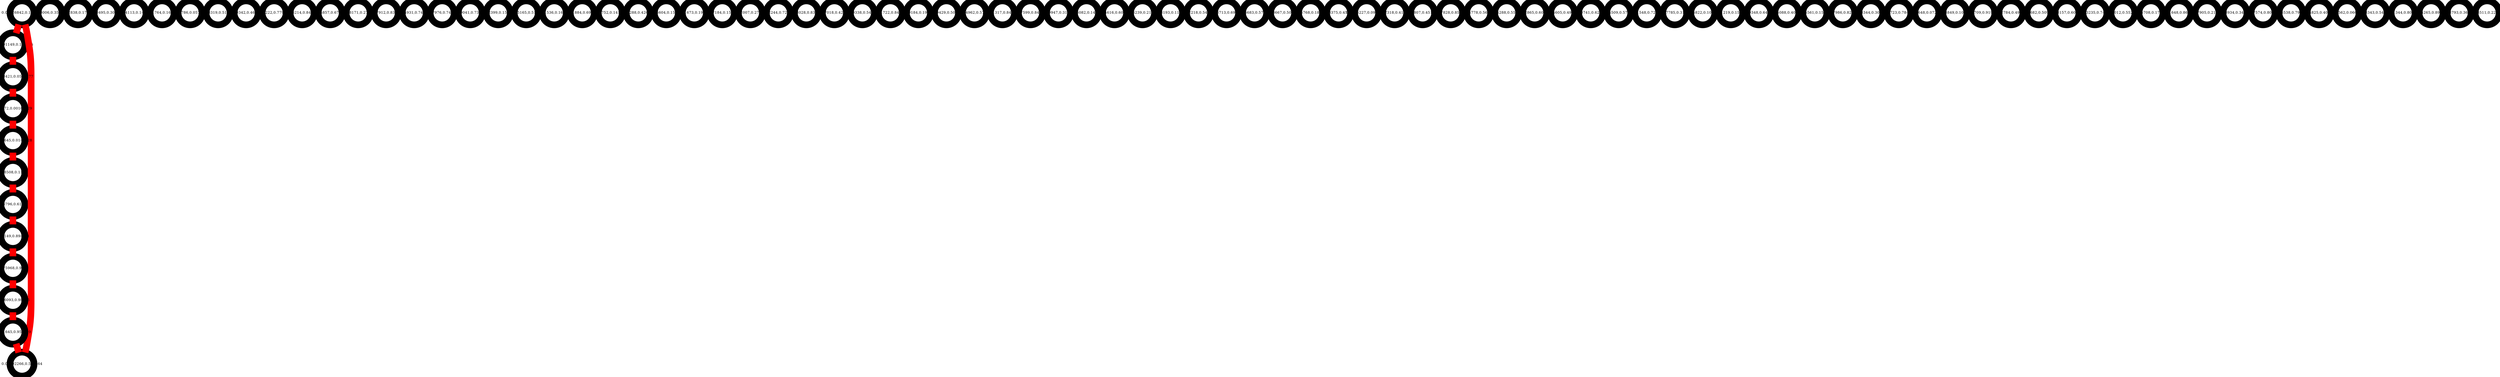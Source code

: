 graph G {
node [shape=circle; fixedsize=true; penwidth=30; height=1.5; fontsize=16; style="bold"];
edge [color=red; fontsize=16; penwidth=30; style="bold"];
"0.00126842,0.193323" [pos="0,19!"];
"0.585006,0.350308" [pos="58,35!"];
"0.822838,0.174129" [pos="82,17!"];
"0.710495,0.303986" [pos="71,30!"];
"0.0914113,0.147313" [pos="9,14!"];
"0.988508,0.11908" [pos="98,11!"];
"0.00892266,0.531664" [pos="0,53!"];
"0.601764,0.166249" [pos="60,16!"];
"0.450786,0.0570559" [pos="45,5!"];
"0.783319,0.519876" [pos="78,51!"];
"0.875968,0.9559" [pos="87,95!"];
"0.539342,0.462074" [pos="53,46!"];
"0.86222,0.779658" [pos="86,77!"];
"0.996796,0.611493" [pos="99,61!"];
"0.266214,0.840119" [pos="26,84!"];
"0.375857,0.677187" [pos="37,67!"];
"0.0088171,0.275887" [pos="0,27!"];
"0.587912,0.837608" [pos="58,83!"];
"0.484931,0.743728" [pos="48,74!"];
"0.457976,0.744419" [pos="45,74!"];
"0.599041,0.735004" [pos="59,73!"];
"0.572399,0.151557" [pos="57,15!"];
"0.425165,0.51712" [pos="42,51!"];
"0.751536,0.168996" [pos="75,16!"];
"0.491884,0.699753" [pos="49,69!"];
"0.14752,0.141599" [pos="14,14!"];
"0.69288,0.426546" [pos="69,42!"];
"0.966604,0.153256" [pos="96,15!"];
"0.821673,0.191351" [pos="82,19!"];
"0.817184,0.155563" [pos="81,15!"];
"0.732007,0.279589" [pos="73,27!"];
"0.682244,0.721908" [pos="68,72!"];
"0.123028,0.834657" [pos="12,83!"];
"0.517018,0.426212" [pos="51,42!"];
"0.949338,0.549541" [pos="94,54!"];
"0.471722,0.846964" [pos="47,84!"];
"0.456093,0.98295" [pos="45,98!"];
"0.739184,0.196007" [pos="73,19!"];
"0.839429,0.500912" [pos="83,50!"];
"0.0274962,0.572572" [pos="2,57!"];
"0.531317,0.843037" [pos="53,84!"];
"0.657599,0.842136" [pos="65,84!"];
"0.109947,0.314085" [pos="10,31!"];
"0.286082,0.140281" [pos="28,14!"];
"0.834616,0.600243" [pos="83,60!"];
"0.25272,0.00161929" [pos="25,0!"];
"0.806239,0.210575" [pos="80,21!"];
"0.553193,0.113783" [pos="55,11!"];
"0.752218,0.543429" [pos="75,54!"];
"0.436713,0.696206" [pos="43,69!"];
"0.436683,0.577867" [pos="43,57!"];
"0.628667,0.504149" [pos="62,50!"];
"0.695768,0.189952" [pos="69,18!"];
"0.178375,0.457458" [pos="17,45!"];
"0.0975227,0.0944042" [pos="9,9!"];
"0.93149,0.894601" [pos="93,89!"];
"0.227318,0.410712" [pos="22,41!"];
"0.62807,0.451613" [pos="62,45!"];
"0.597828,0.854792" [pos="59,85!"];
"0.624778,0.565746" [pos="62,56!"];
"0.184288,0.555142" [pos="18,55!"];
"0.242865,0.604727" [pos="24,60!"];
"0.584605,0.494448" [pos="58,49!"];
"0.740741,0.620382" [pos="74,62!"];
"0.804509,0.576046" [pos="80,57!"];
"0.911548,0.727662" [pos="91,72!"];
"0.667785,0.31502" [pos="66,31!"];
"0.305822,0.108578" [pos="30,10!"];
"0.851219,0.154887" [pos="85,15!"];
"0.079348,0.640986" [pos="7,64!"];
"0.545088,0.408975" [pos="54,40!"];
"0.465561,0.152659" [pos="46,15!"];
"0.737986,0.826689" [pos="73,82!"];
"0.873344,0.300078" [pos="87,30!"];
"0.12723,0.784959" [pos="12,78!"];
"0.609648,0.0722923" [pos="60,7!"];
"0.653849,0.104813" [pos="65,10!"];
"0.22709,0.919969" [pos="22,91!"];
"0.662784,0.492535" [pos="66,49!"];
"0.49682,0.509259" [pos="49,50!"];
"0.688157,0.606274" [pos="68,60!"];
"0.00591149,0.100635" [pos="0,10!"];
"0.863235,0.74733" [pos="86,74!"];
"0.38012,0.552806" [pos="38,55!"];
"0.955708,0.176586" [pos="95,17!"];
"0.131645,0.951709" [pos="13,95!"];
"0.0278421,0.0559277" [pos="2,5!"];
"0.131648,0.864307" [pos="13,86!"];
"0.721645,0.0146828" [pos="72,1!"];
"0.707905,0.217562" [pos="70,21!"];
"0.168934,0.340983" [pos="16,34!"];
"0.367574,0.802393" [pos="36,80!"];
"0.526538,0.798184" [pos="52,79!"];
"0.144825,0.402413" [pos="14,40!"];
"0.136562,0.0661752" [pos="13,6!"];
"0.573343,0.548042" [pos="57,54!"];
"0.311344,0.808018" [pos="31,80!"];
"0.284265,0.895227" [pos="28,89!"];
"0.743793,0.361141" [pos="74,36!"];
"0.228511,0.229439" [pos="22,22!"];
"0.25272,0.00161929" -- "0.721645,0.0146828";
"0.721645,0.0146828" -- "0.988508,0.11908";
"0.988508,0.11908" -- "0.996796,0.611493";
"0.996796,0.611493" -- "0.93149,0.894601";
"0.93149,0.894601" -- "0.875968,0.9559";
"0.875968,0.9559" -- "0.456093,0.98295";
"0.456093,0.98295" -- "0.131645,0.951709";
"0.131645,0.951709" -- "0.00892266,0.531664";
"0.00892266,0.531664" -- "0.00126842,0.193323";
"0.00126842,0.193323" -- "0.00591149,0.100635";
"0.00591149,0.100635" -- "0.0278421,0.0559277";
"0.0278421,0.0559277" -- "0.25272,0.00161929";
}
